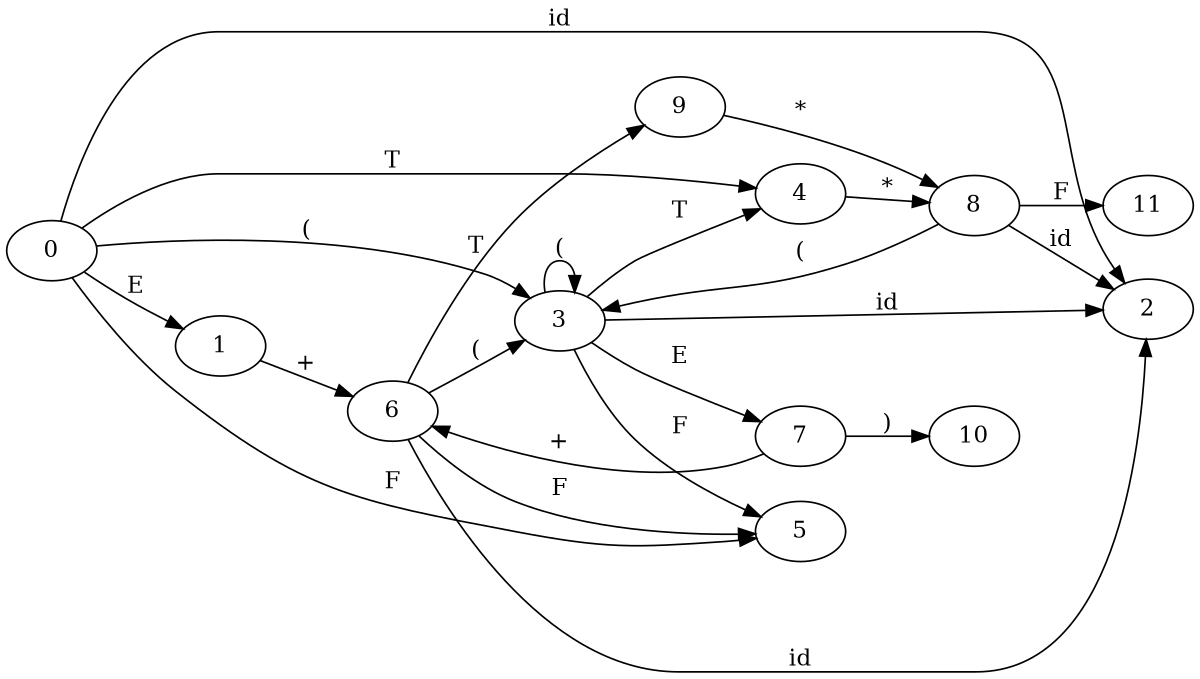 digraph {
	rankdir=LR size="8,5"
	0 -> 1 [label=E]
	0 -> 2 [label=id]
	0 -> 3 [label="("]
	0 -> 4 [label=T]
	0 -> 5 [label=F]
	1 -> 6 [label="+"]
	3 -> 7 [label=E]
	3 -> 2 [label=id]
	3 -> 3 [label="("]
	3 -> 4 [label=T]
	3 -> 5 [label=F]
	4 -> 8 [label="*"]
	6 -> 2 [label=id]
	6 -> 3 [label="("]
	6 -> 9 [label=T]
	6 -> 5 [label=F]
	7 -> 6 [label="+"]
	7 -> 10 [label=")"]
	8 -> 2 [label=id]
	8 -> 3 [label="("]
	8 -> 11 [label=F]
	9 -> 8 [label="*"]
}
